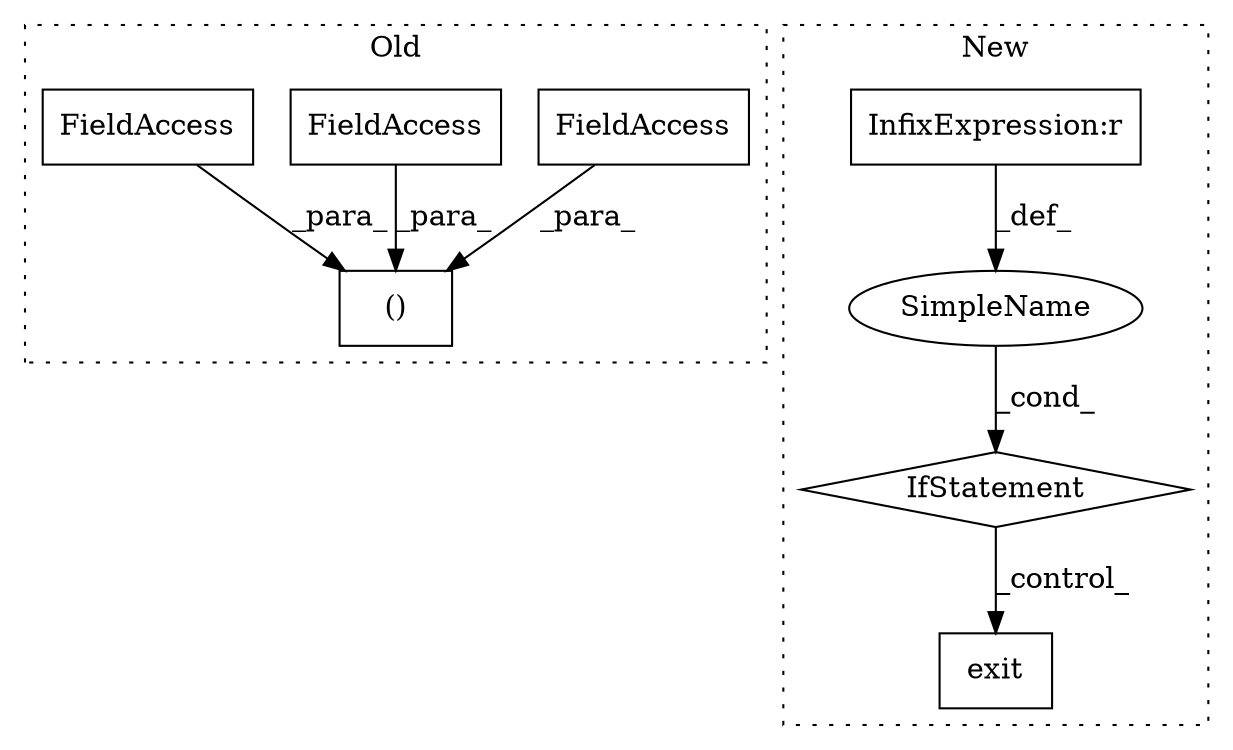 digraph G {
subgraph cluster0 {
1 [label="()" a="106" s="4195" l="89" shape="box"];
6 [label="FieldAccess" a="22" s="4271" l="13" shape="box"];
7 [label="FieldAccess" a="22" s="4244" l="14" shape="box"];
8 [label="FieldAccess" a="22" s="4222" l="9" shape="box"];
label = "Old";
style="dotted";
}
subgraph cluster1 {
2 [label="exit" a="32" s="4919,4940" l="5,1" shape="box"];
3 [label="IfStatement" a="25" s="4806,4823" l="4,2" shape="diamond"];
4 [label="SimpleName" a="42" s="" l="" shape="ellipse"];
5 [label="InfixExpression:r" a="27" s="4818" l="4" shape="box"];
label = "New";
style="dotted";
}
3 -> 2 [label="_control_"];
4 -> 3 [label="_cond_"];
5 -> 4 [label="_def_"];
6 -> 1 [label="_para_"];
7 -> 1 [label="_para_"];
8 -> 1 [label="_para_"];
}